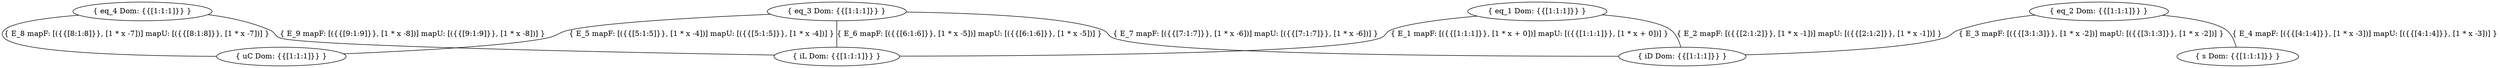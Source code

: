 digraph G{
    ratio="fill"
    node[shape="ellipse"]
    uC [label="{ uC Dom: {{[1:1:1]}} }"]
    iL [label="{ iL Dom: {{[1:1:1]}} }"]
    iD [label="{ iD Dom: {{[1:1:1]}} }"]
    s [label="{ s Dom: {{[1:1:1]}} }"]
    eq_1 [label="{ eq_1 Dom: {{[1:1:1]}} }"]
    eq_2 [label="{ eq_2 Dom: {{[1:1:1]}} }"]
    eq_3 [label="{ eq_3 Dom: {{[1:1:1]}} }"]
    eq_4 [label="{ eq_4 Dom: {{[1:1:1]}} }"]
    
eq_1 -> iL [label="{ E_1 mapF: [({{[1:1:1]}}, [1 * x + 0])] mapU: [({{[1:1:1]}}, [1 * x + 0])] }", arrowhead="none"]
    eq_1 -> iD [label="{ E_2 mapF: [({{[2:1:2]}}, [1 * x -1])] mapU: [({{[2:1:2]}}, [1 * x -1])] }", arrowhead="none"]
    eq_2 -> iD [label="{ E_3 mapF: [({{[3:1:3]}}, [1 * x -2])] mapU: [({{[3:1:3]}}, [1 * x -2])] }", arrowhead="none"]
    eq_2 -> s [label="{ E_4 mapF: [({{[4:1:4]}}, [1 * x -3])] mapU: [({{[4:1:4]}}, [1 * x -3])] }", arrowhead="none"]
    eq_3 -> uC [label="{ E_5 mapF: [({{[5:1:5]}}, [1 * x -4])] mapU: [({{[5:1:5]}}, [1 * x -4])] }", arrowhead="none"]
    eq_3 -> iL [label="{ E_6 mapF: [({{[6:1:6]}}, [1 * x -5])] mapU: [({{[6:1:6]}}, [1 * x -5])] }", arrowhead="none"]
    eq_3 -> iD [label="{ E_7 mapF: [({{[7:1:7]}}, [1 * x -6])] mapU: [({{[7:1:7]}}, [1 * x -6])] }", arrowhead="none"]
    eq_4 -> uC [label="{ E_8 mapF: [({{[8:1:8]}}, [1 * x -7])] mapU: [({{[8:1:8]}}, [1 * x -7])] }", arrowhead="none"]
    eq_4 -> iL [label="{ E_9 mapF: [({{[9:1:9]}}, [1 * x -8])] mapU: [({{[9:1:9]}}, [1 * x -8])] }", arrowhead="none"]
    
}
